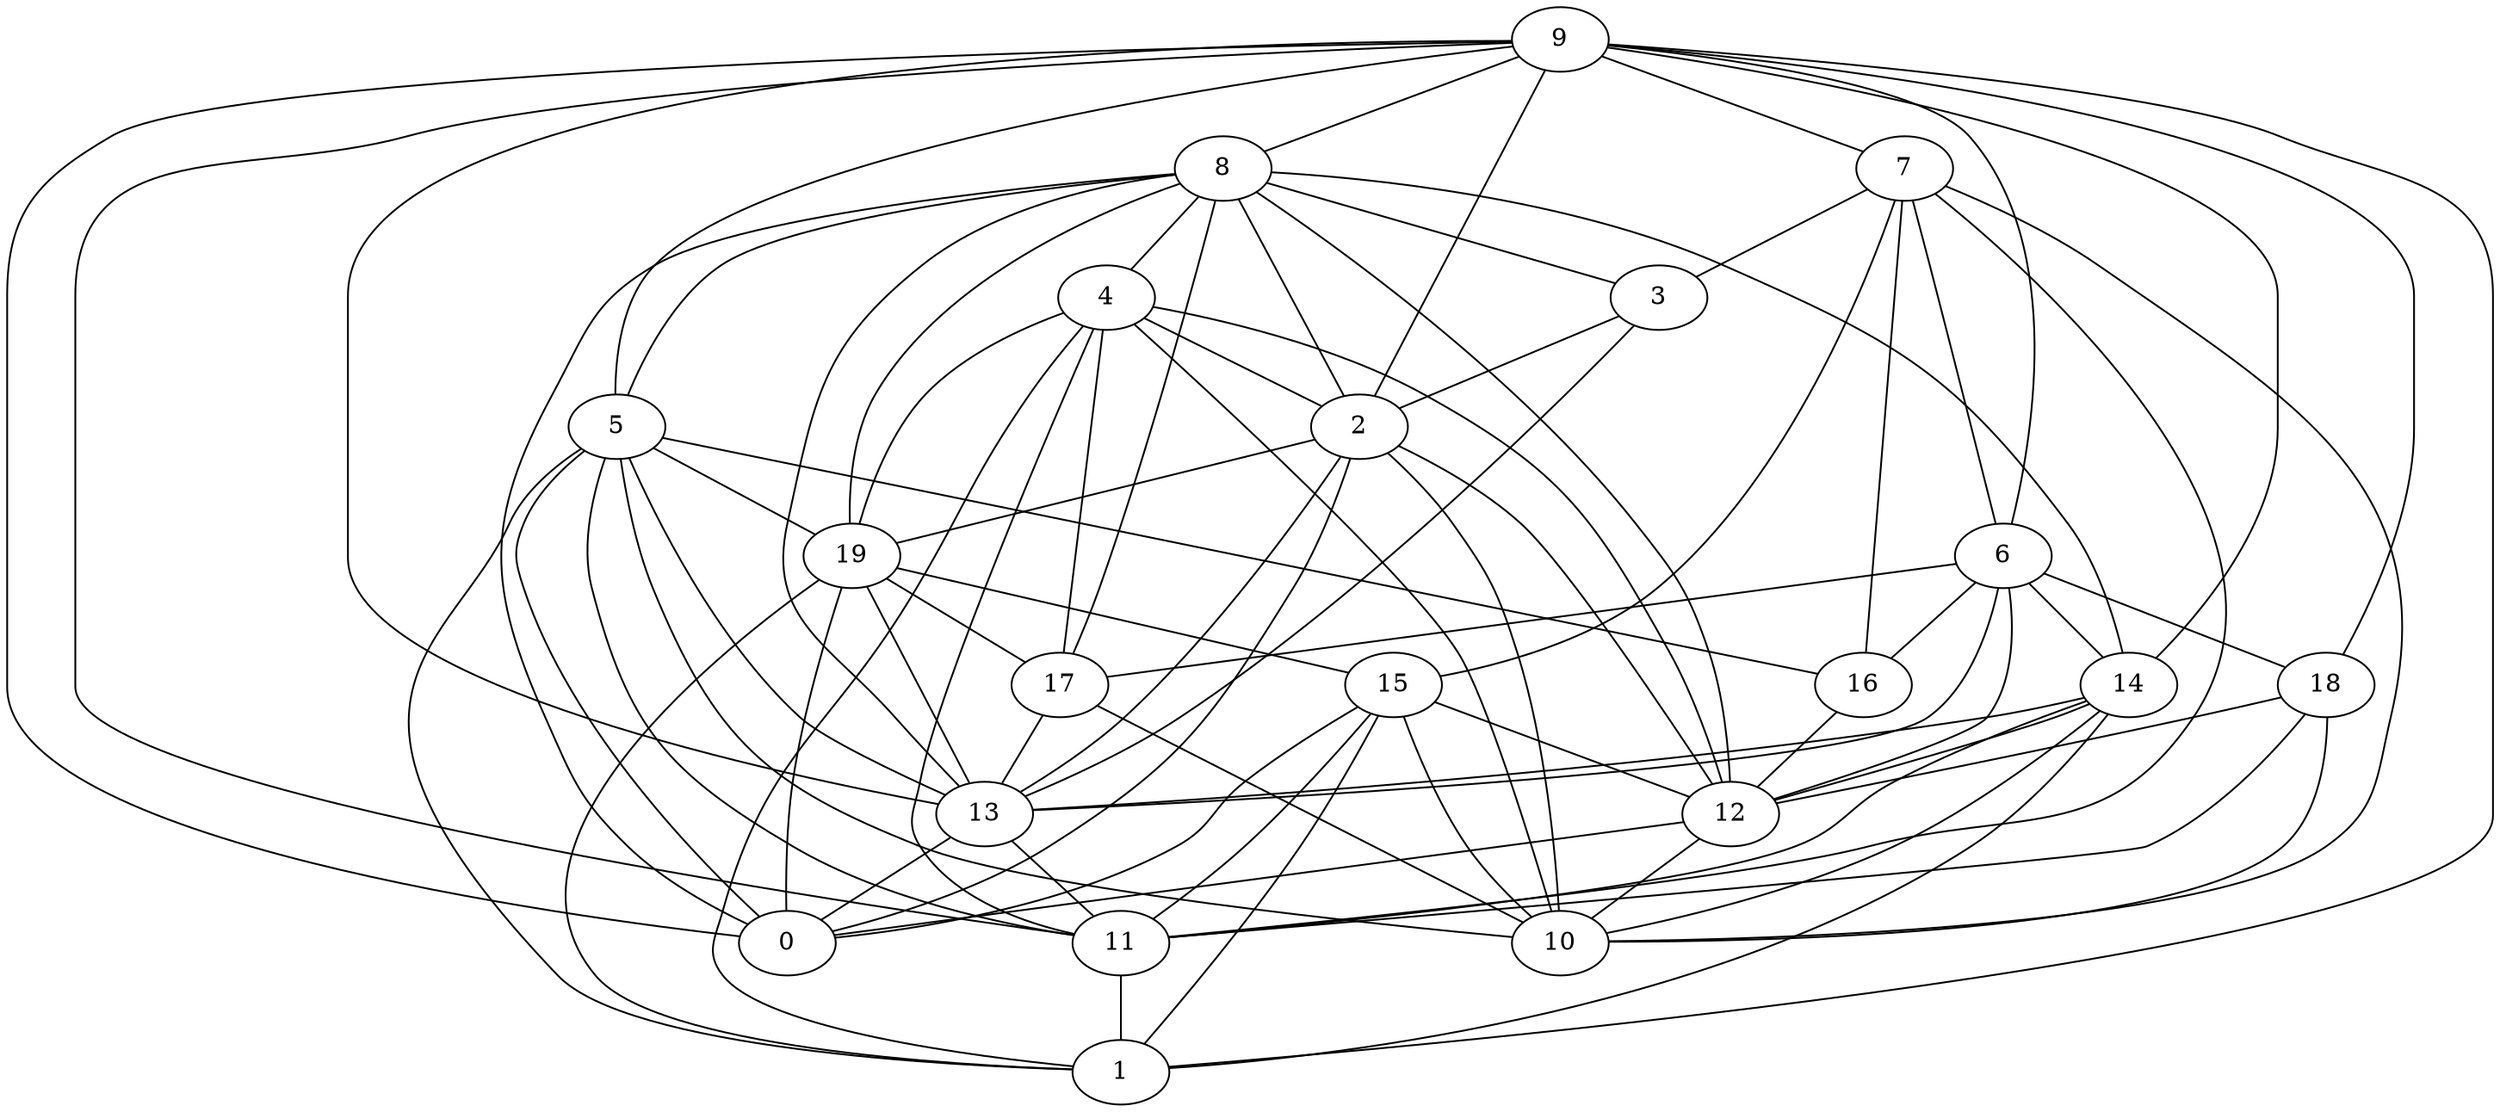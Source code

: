 digraph GG_graph {

subgraph G_graph {
edge [color = black]
"8" -> "0" [dir = none]
"8" -> "2" [dir = none]
"8" -> "19" [dir = none]
"8" -> "12" [dir = none]
"8" -> "3" [dir = none]
"8" -> "13" [dir = none]
"8" -> "14" [dir = none]
"14" -> "10" [dir = none]
"14" -> "13" [dir = none]
"14" -> "12" [dir = none]
"14" -> "11" [dir = none]
"14" -> "1" [dir = none]
"5" -> "13" [dir = none]
"5" -> "0" [dir = none]
"5" -> "10" [dir = none]
"5" -> "11" [dir = none]
"5" -> "1" [dir = none]
"2" -> "10" [dir = none]
"2" -> "13" [dir = none]
"2" -> "19" [dir = none]
"15" -> "1" [dir = none]
"15" -> "12" [dir = none]
"15" -> "11" [dir = none]
"15" -> "10" [dir = none]
"13" -> "0" [dir = none]
"4" -> "17" [dir = none]
"4" -> "12" [dir = none]
"4" -> "1" [dir = none]
"4" -> "2" [dir = none]
"4" -> "11" [dir = none]
"7" -> "6" [dir = none]
"7" -> "16" [dir = none]
"7" -> "15" [dir = none]
"7" -> "10" [dir = none]
"7" -> "11" [dir = none]
"7" -> "3" [dir = none]
"17" -> "13" [dir = none]
"9" -> "14" [dir = none]
"9" -> "11" [dir = none]
"9" -> "2" [dir = none]
"9" -> "6" [dir = none]
"9" -> "1" [dir = none]
"9" -> "0" [dir = none]
"19" -> "13" [dir = none]
"19" -> "0" [dir = none]
"19" -> "17" [dir = none]
"6" -> "13" [dir = none]
"6" -> "12" [dir = none]
"6" -> "16" [dir = none]
"3" -> "13" [dir = none]
"3" -> "2" [dir = none]
"16" -> "12" [dir = none]
"12" -> "0" [dir = none]
"12" -> "10" [dir = none]
"18" -> "12" [dir = none]
"18" -> "11" [dir = none]
"18" -> "10" [dir = none]
"6" -> "18" [dir = none]
"9" -> "13" [dir = none]
"9" -> "5" [dir = none]
"8" -> "5" [dir = none]
"19" -> "15" [dir = none]
"13" -> "11" [dir = none]
"17" -> "10" [dir = none]
"9" -> "18" [dir = none]
"4" -> "19" [dir = none]
"6" -> "14" [dir = none]
"9" -> "7" [dir = none]
"9" -> "8" [dir = none]
"2" -> "0" [dir = none]
"8" -> "4" [dir = none]
"6" -> "17" [dir = none]
"5" -> "16" [dir = none]
"4" -> "10" [dir = none]
"19" -> "1" [dir = none]
"15" -> "0" [dir = none]
"5" -> "19" [dir = none]
"11" -> "1" [dir = none]
"8" -> "17" [dir = none]
"2" -> "12" [dir = none]
}

}
